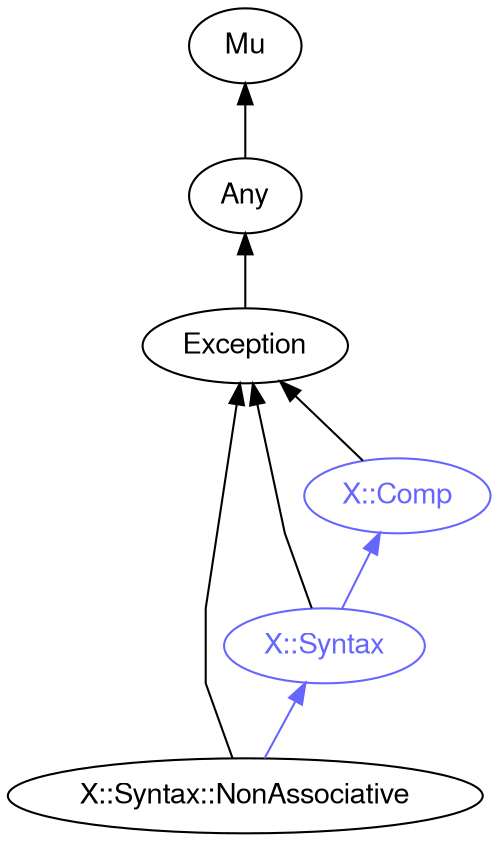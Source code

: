 digraph "perl6-type-graph" {
    rankdir=BT;
    splines=polyline;
    overlap=false; 
    // Types
    "X::Syntax::NonAssociative" [color="#000000", fontcolor="#000000", href="/type/X::Syntax::NonAssociative", fontname="FreeSans"];
    "Mu" [color="#000000", fontcolor="#000000", href="/type/Mu", fontname="FreeSans"];
    "Any" [color="#000000", fontcolor="#000000", href="/type/Any", fontname="FreeSans"];
    "Exception" [color="#000000", fontcolor="#000000", href="/type/Exception", fontname="FreeSans"];
    "X::Comp" [color="#6666FF", fontcolor="#6666FF", href="/type/X::Comp", fontname="FreeSans"];
    "X::Syntax" [color="#6666FF", fontcolor="#6666FF", href="/type/X::Syntax", fontname="FreeSans"];

    // Superclasses
    "X::Syntax::NonAssociative" -> "Exception" [color="#000000"];
    "Any" -> "Mu" [color="#000000"];
    "Exception" -> "Any" [color="#000000"];
    "X::Comp" -> "Exception" [color="#000000"];
    "X::Syntax" -> "Exception" [color="#000000"];

    // Roles
    "X::Syntax::NonAssociative" -> "X::Syntax" [color="#6666FF"];
    "X::Syntax" -> "X::Comp" [color="#6666FF"];
}
